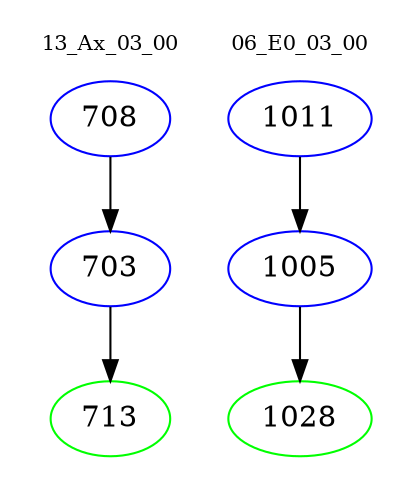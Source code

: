 digraph{
subgraph cluster_0 {
color = white
label = "13_Ax_03_00";
fontsize=10;
T0_708 [label="708", color="blue"]
T0_708 -> T0_703 [color="black"]
T0_703 [label="703", color="blue"]
T0_703 -> T0_713 [color="black"]
T0_713 [label="713", color="green"]
}
subgraph cluster_1 {
color = white
label = "06_E0_03_00";
fontsize=10;
T1_1011 [label="1011", color="blue"]
T1_1011 -> T1_1005 [color="black"]
T1_1005 [label="1005", color="blue"]
T1_1005 -> T1_1028 [color="black"]
T1_1028 [label="1028", color="green"]
}
}
